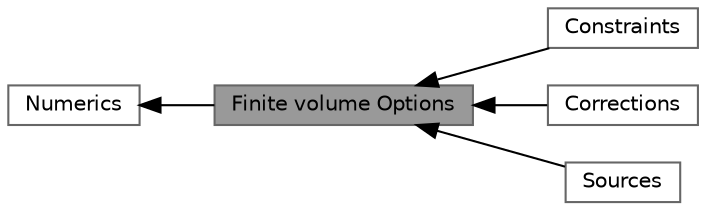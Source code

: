 digraph "Finite volume Options"
{
 // LATEX_PDF_SIZE
  bgcolor="transparent";
  edge [fontname=Helvetica,fontsize=10,labelfontname=Helvetica,labelfontsize=10];
  node [fontname=Helvetica,fontsize=10,shape=box,height=0.2,width=0.4];
  rankdir=LR;
  Node1 [id="Node000001",label="Finite volume Options",height=0.2,width=0.4,color="gray40", fillcolor="grey60", style="filled", fontcolor="black",tooltip=" "];
  Node3 [id="Node000003",label="Constraints",height=0.2,width=0.4,color="grey40", fillcolor="white", style="filled",URL="$group__grpFvOptionsConstraints.html",tooltip=" "];
  Node4 [id="Node000004",label="Corrections",height=0.2,width=0.4,color="grey40", fillcolor="white", style="filled",URL="$group__grpFvOptionsCorrections.html",tooltip=" "];
  Node5 [id="Node000005",label="Sources",height=0.2,width=0.4,color="grey40", fillcolor="white", style="filled",URL="$group__grpFvOptionsSources.html",tooltip=" "];
  Node2 [id="Node000002",label="Numerics",height=0.2,width=0.4,color="grey40", fillcolor="white", style="filled",URL="$group__grpNumerics.html",tooltip=" "];
  Node2->Node1 [shape=plaintext, dir="back", style="solid"];
  Node1->Node3 [shape=plaintext, dir="back", style="solid"];
  Node1->Node4 [shape=plaintext, dir="back", style="solid"];
  Node1->Node5 [shape=plaintext, dir="back", style="solid"];
}
